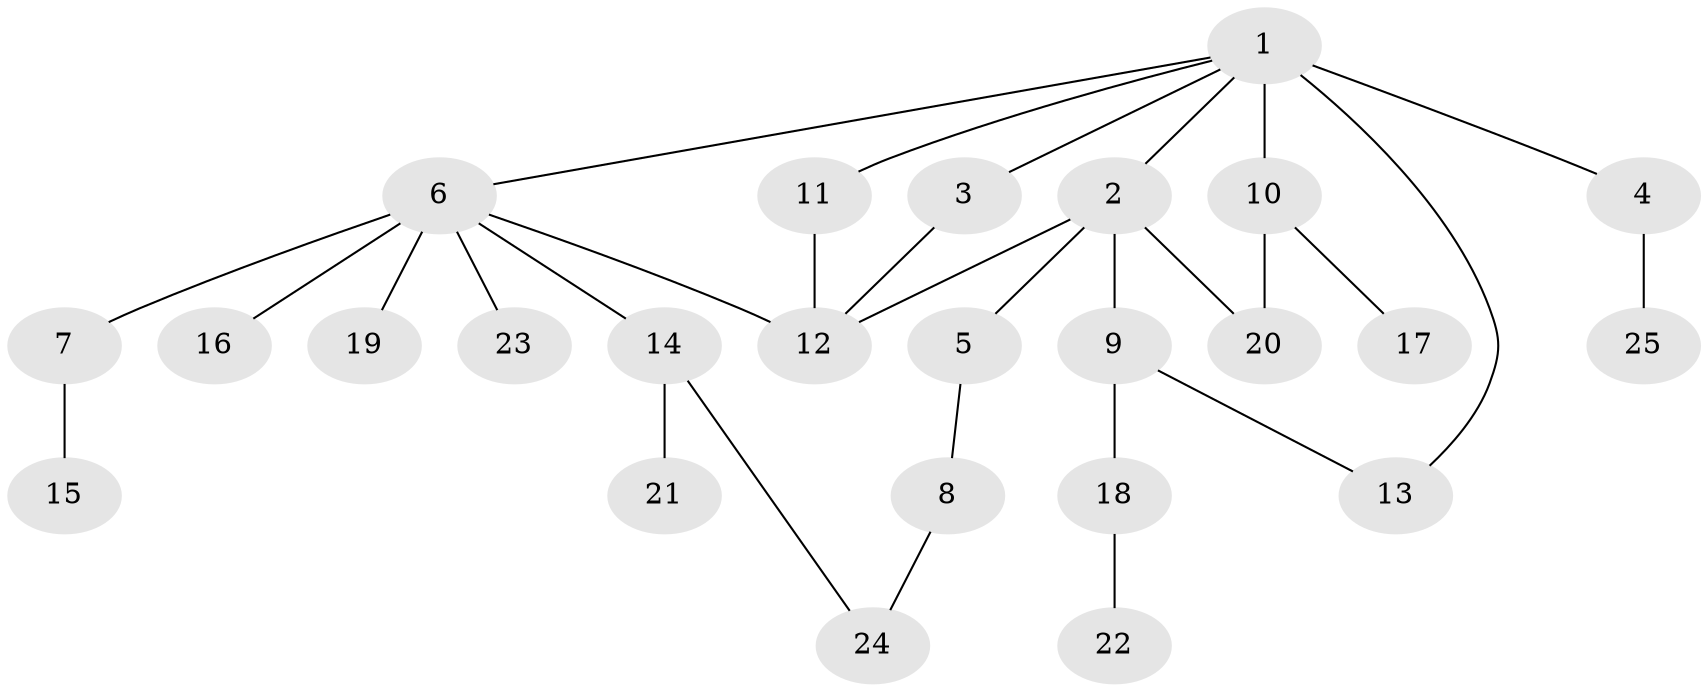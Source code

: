 // original degree distribution, {10: 0.012195121951219513, 4: 0.036585365853658534, 2: 0.3902439024390244, 5: 0.036585365853658534, 3: 0.14634146341463414, 6: 0.024390243902439025, 1: 0.35365853658536583}
// Generated by graph-tools (version 1.1) at 2025/49/03/04/25 22:49:00]
// undirected, 25 vertices, 30 edges
graph export_dot {
  node [color=gray90,style=filled];
  1;
  2;
  3;
  4;
  5;
  6;
  7;
  8;
  9;
  10;
  11;
  12;
  13;
  14;
  15;
  16;
  17;
  18;
  19;
  20;
  21;
  22;
  23;
  24;
  25;
  1 -- 2 [weight=1.0];
  1 -- 3 [weight=1.0];
  1 -- 4 [weight=1.0];
  1 -- 6 [weight=1.0];
  1 -- 10 [weight=3.0];
  1 -- 11 [weight=1.0];
  1 -- 13 [weight=1.0];
  2 -- 5 [weight=1.0];
  2 -- 9 [weight=1.0];
  2 -- 12 [weight=1.0];
  2 -- 20 [weight=1.0];
  3 -- 12 [weight=1.0];
  4 -- 25 [weight=1.0];
  5 -- 8 [weight=1.0];
  6 -- 7 [weight=2.0];
  6 -- 12 [weight=1.0];
  6 -- 14 [weight=1.0];
  6 -- 16 [weight=1.0];
  6 -- 19 [weight=1.0];
  6 -- 23 [weight=1.0];
  7 -- 15 [weight=1.0];
  8 -- 24 [weight=1.0];
  9 -- 13 [weight=1.0];
  9 -- 18 [weight=1.0];
  10 -- 17 [weight=1.0];
  10 -- 20 [weight=1.0];
  11 -- 12 [weight=1.0];
  14 -- 21 [weight=1.0];
  14 -- 24 [weight=1.0];
  18 -- 22 [weight=1.0];
}
